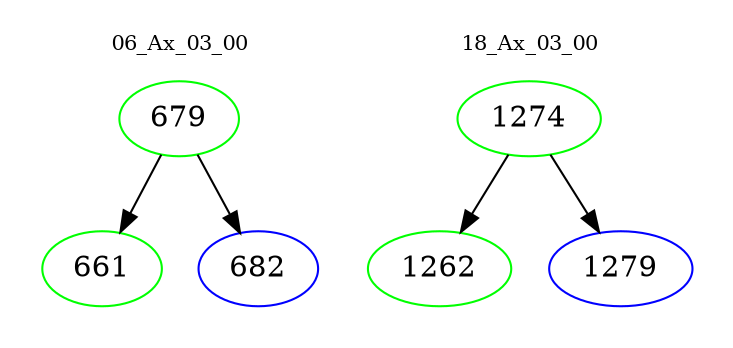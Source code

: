 digraph{
subgraph cluster_0 {
color = white
label = "06_Ax_03_00";
fontsize=10;
T0_679 [label="679", color="green"]
T0_679 -> T0_661 [color="black"]
T0_661 [label="661", color="green"]
T0_679 -> T0_682 [color="black"]
T0_682 [label="682", color="blue"]
}
subgraph cluster_1 {
color = white
label = "18_Ax_03_00";
fontsize=10;
T1_1274 [label="1274", color="green"]
T1_1274 -> T1_1262 [color="black"]
T1_1262 [label="1262", color="green"]
T1_1274 -> T1_1279 [color="black"]
T1_1279 [label="1279", color="blue"]
}
}

